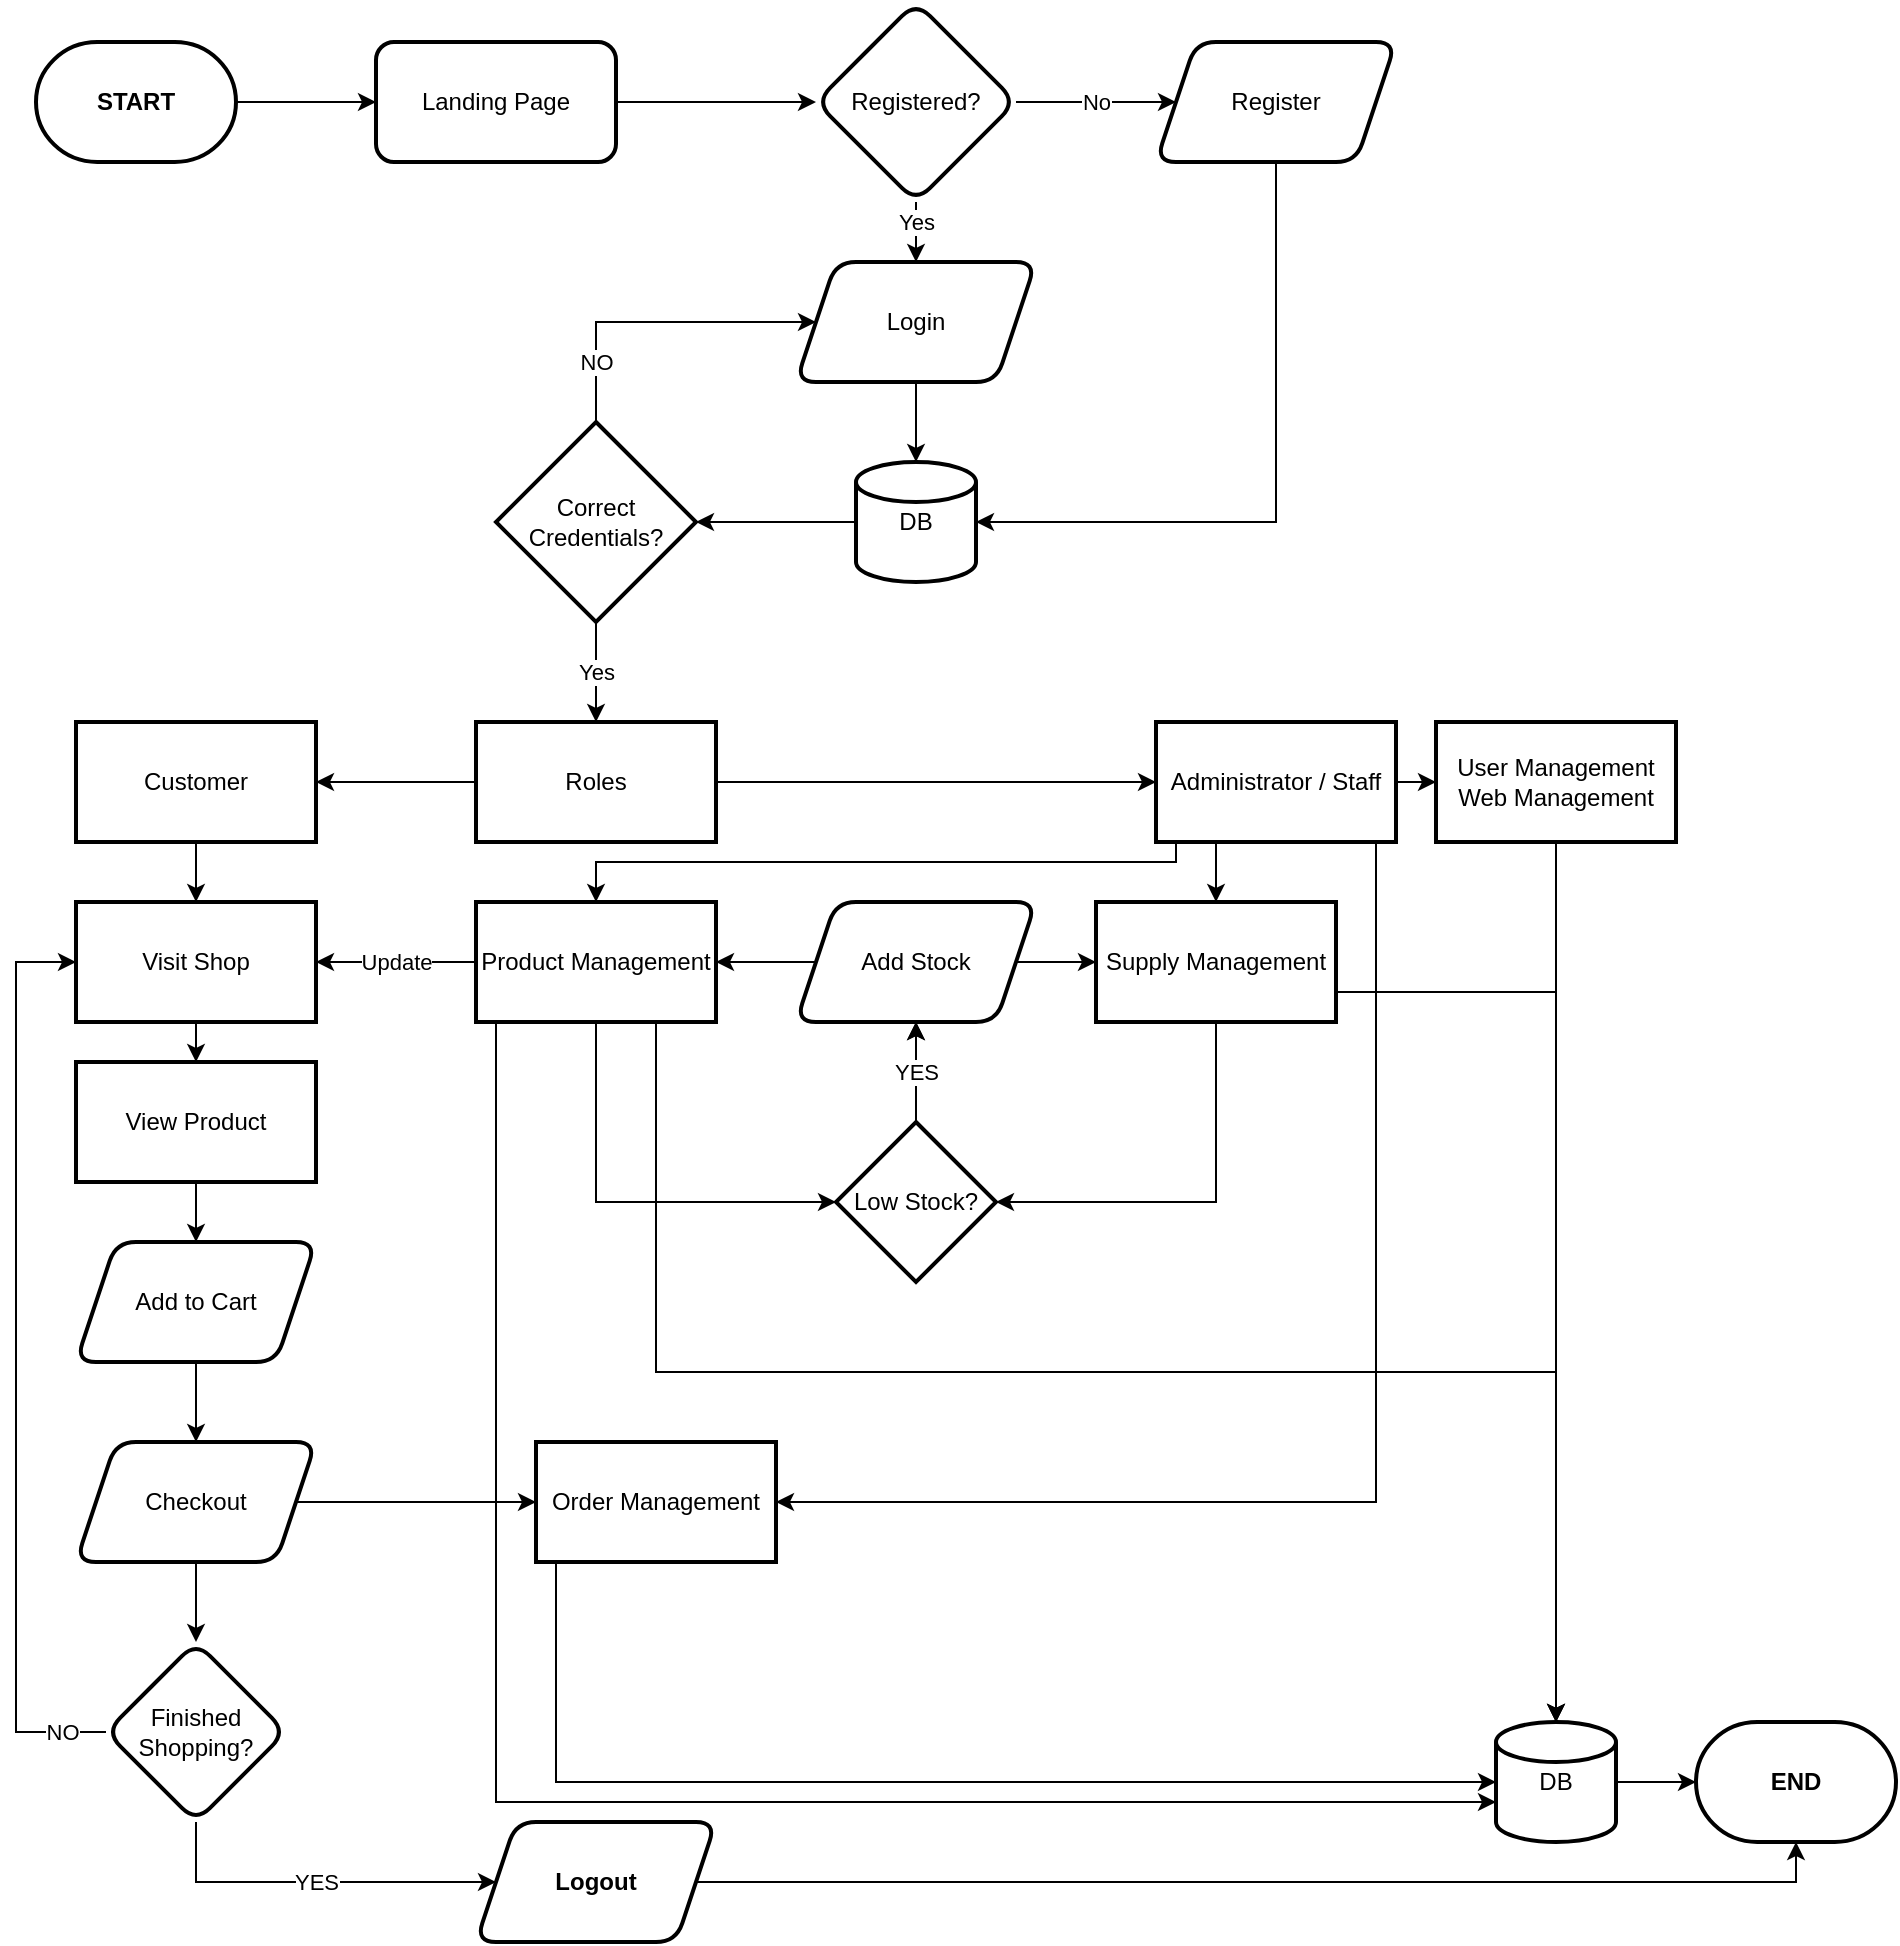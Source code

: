 <mxfile version="27.0.9">
  <diagram id="kgpKYQtTHZ0yAKxKKP6v" name="Page-1">
    <mxGraphModel dx="1629" dy="889" grid="1" gridSize="10" guides="1" tooltips="1" connect="1" arrows="1" fold="1" page="1" pageScale="1" pageWidth="500" pageHeight="500" math="0" shadow="0">
      <root>
        <mxCell id="0" />
        <mxCell id="1" parent="0" />
        <mxCell id="bKvTzlDGwV6P-3HPRqgF-17" value="" style="edgeStyle=orthogonalEdgeStyle;rounded=0;orthogonalLoop=1;jettySize=auto;html=1;" edge="1" parent="1" source="bKvTzlDGwV6P-3HPRqgF-15" target="bKvTzlDGwV6P-3HPRqgF-16">
          <mxGeometry relative="1" as="geometry" />
        </mxCell>
        <mxCell id="bKvTzlDGwV6P-3HPRqgF-15" value="START" style="strokeWidth=2;html=1;shape=mxgraph.flowchart.terminator;whiteSpace=wrap;fontStyle=1" vertex="1" parent="1">
          <mxGeometry x="50" y="40" width="100" height="60" as="geometry" />
        </mxCell>
        <mxCell id="bKvTzlDGwV6P-3HPRqgF-19" value="" style="edgeStyle=orthogonalEdgeStyle;rounded=0;orthogonalLoop=1;jettySize=auto;html=1;" edge="1" parent="1" source="bKvTzlDGwV6P-3HPRqgF-16" target="bKvTzlDGwV6P-3HPRqgF-18">
          <mxGeometry relative="1" as="geometry" />
        </mxCell>
        <mxCell id="bKvTzlDGwV6P-3HPRqgF-16" value="Landing Page" style="rounded=1;whiteSpace=wrap;html=1;strokeWidth=2;fontStyle=0" vertex="1" parent="1">
          <mxGeometry x="220" y="40" width="120" height="60" as="geometry" />
        </mxCell>
        <mxCell id="bKvTzlDGwV6P-3HPRqgF-22" value="No" style="edgeStyle=orthogonalEdgeStyle;rounded=0;orthogonalLoop=1;jettySize=auto;html=1;" edge="1" parent="1" source="bKvTzlDGwV6P-3HPRqgF-18" target="bKvTzlDGwV6P-3HPRqgF-21">
          <mxGeometry relative="1" as="geometry" />
        </mxCell>
        <mxCell id="bKvTzlDGwV6P-3HPRqgF-66" value="Yes" style="edgeStyle=orthogonalEdgeStyle;rounded=0;orthogonalLoop=1;jettySize=auto;html=1;" edge="1" parent="1" source="bKvTzlDGwV6P-3HPRqgF-18" target="bKvTzlDGwV6P-3HPRqgF-62">
          <mxGeometry x="0.2" relative="1" as="geometry">
            <mxPoint as="offset" />
          </mxGeometry>
        </mxCell>
        <mxCell id="bKvTzlDGwV6P-3HPRqgF-18" value="Registered?" style="rhombus;whiteSpace=wrap;html=1;rounded=1;strokeWidth=2;fontStyle=0;" vertex="1" parent="1">
          <mxGeometry x="440" y="20" width="100" height="100" as="geometry" />
        </mxCell>
        <mxCell id="bKvTzlDGwV6P-3HPRqgF-23" style="edgeStyle=orthogonalEdgeStyle;rounded=0;orthogonalLoop=1;jettySize=auto;html=1;" edge="1" parent="1" source="bKvTzlDGwV6P-3HPRqgF-21" target="bKvTzlDGwV6P-3HPRqgF-24">
          <mxGeometry relative="1" as="geometry">
            <mxPoint x="670" y="200" as="targetPoint" />
            <Array as="points">
              <mxPoint x="670" y="280" />
            </Array>
          </mxGeometry>
        </mxCell>
        <mxCell id="bKvTzlDGwV6P-3HPRqgF-21" value="Register" style="shape=parallelogram;perimeter=parallelogramPerimeter;whiteSpace=wrap;html=1;fixedSize=1;rounded=1;strokeWidth=2;fontStyle=0;" vertex="1" parent="1">
          <mxGeometry x="610" y="40" width="120" height="60" as="geometry" />
        </mxCell>
        <mxCell id="bKvTzlDGwV6P-3HPRqgF-31" value="" style="edgeStyle=orthogonalEdgeStyle;rounded=0;orthogonalLoop=1;jettySize=auto;html=1;" edge="1" parent="1" source="bKvTzlDGwV6P-3HPRqgF-24" target="bKvTzlDGwV6P-3HPRqgF-30">
          <mxGeometry relative="1" as="geometry" />
        </mxCell>
        <mxCell id="bKvTzlDGwV6P-3HPRqgF-24" value="DB" style="strokeWidth=2;html=1;shape=mxgraph.flowchart.database;whiteSpace=wrap;" vertex="1" parent="1">
          <mxGeometry x="460" y="250" width="60" height="60" as="geometry" />
        </mxCell>
        <mxCell id="bKvTzlDGwV6P-3HPRqgF-48" value="Yes" style="edgeStyle=orthogonalEdgeStyle;rounded=0;orthogonalLoop=1;jettySize=auto;html=1;" edge="1" parent="1" source="bKvTzlDGwV6P-3HPRqgF-30" target="bKvTzlDGwV6P-3HPRqgF-47">
          <mxGeometry relative="1" as="geometry" />
        </mxCell>
        <mxCell id="bKvTzlDGwV6P-3HPRqgF-67" value="NO" style="edgeStyle=orthogonalEdgeStyle;rounded=0;orthogonalLoop=1;jettySize=auto;html=1;entryX=0;entryY=0.5;entryDx=0;entryDy=0;" edge="1" parent="1" source="bKvTzlDGwV6P-3HPRqgF-30" target="bKvTzlDGwV6P-3HPRqgF-62">
          <mxGeometry x="-0.625" relative="1" as="geometry">
            <Array as="points">
              <mxPoint x="330" y="180" />
            </Array>
            <mxPoint as="offset" />
          </mxGeometry>
        </mxCell>
        <mxCell id="bKvTzlDGwV6P-3HPRqgF-30" value="Correct Credentials?" style="rhombus;whiteSpace=wrap;html=1;strokeWidth=2;" vertex="1" parent="1">
          <mxGeometry x="280" y="230" width="100" height="100" as="geometry" />
        </mxCell>
        <mxCell id="bKvTzlDGwV6P-3HPRqgF-50" value="" style="edgeStyle=orthogonalEdgeStyle;rounded=0;orthogonalLoop=1;jettySize=auto;html=1;" edge="1" parent="1" source="bKvTzlDGwV6P-3HPRqgF-47" target="bKvTzlDGwV6P-3HPRqgF-49">
          <mxGeometry relative="1" as="geometry" />
        </mxCell>
        <mxCell id="bKvTzlDGwV6P-3HPRqgF-52" value="" style="edgeStyle=orthogonalEdgeStyle;rounded=0;orthogonalLoop=1;jettySize=auto;html=1;" edge="1" parent="1" source="bKvTzlDGwV6P-3HPRqgF-47" target="bKvTzlDGwV6P-3HPRqgF-51">
          <mxGeometry relative="1" as="geometry" />
        </mxCell>
        <mxCell id="bKvTzlDGwV6P-3HPRqgF-47" value="Roles" style="whiteSpace=wrap;html=1;strokeWidth=2;" vertex="1" parent="1">
          <mxGeometry x="270" y="380" width="120" height="60" as="geometry" />
        </mxCell>
        <mxCell id="bKvTzlDGwV6P-3HPRqgF-74" style="edgeStyle=orthogonalEdgeStyle;rounded=0;orthogonalLoop=1;jettySize=auto;html=1;entryX=1;entryY=0.5;entryDx=0;entryDy=0;" edge="1" parent="1" source="bKvTzlDGwV6P-3HPRqgF-49" target="bKvTzlDGwV6P-3HPRqgF-55">
          <mxGeometry relative="1" as="geometry">
            <Array as="points">
              <mxPoint x="720" y="770" />
            </Array>
          </mxGeometry>
        </mxCell>
        <mxCell id="bKvTzlDGwV6P-3HPRqgF-77" value="" style="edgeStyle=orthogonalEdgeStyle;rounded=0;orthogonalLoop=1;jettySize=auto;html=1;" edge="1" parent="1" source="bKvTzlDGwV6P-3HPRqgF-49" target="bKvTzlDGwV6P-3HPRqgF-76">
          <mxGeometry relative="1" as="geometry">
            <Array as="points">
              <mxPoint x="620" y="450" />
              <mxPoint x="330" y="450" />
            </Array>
          </mxGeometry>
        </mxCell>
        <mxCell id="bKvTzlDGwV6P-3HPRqgF-94" style="edgeStyle=orthogonalEdgeStyle;rounded=0;orthogonalLoop=1;jettySize=auto;html=1;exitX=0.25;exitY=1;exitDx=0;exitDy=0;entryX=0.5;entryY=0;entryDx=0;entryDy=0;" edge="1" parent="1" source="bKvTzlDGwV6P-3HPRqgF-49" target="bKvTzlDGwV6P-3HPRqgF-91">
          <mxGeometry relative="1" as="geometry" />
        </mxCell>
        <mxCell id="bKvTzlDGwV6P-3HPRqgF-107" value="" style="edgeStyle=orthogonalEdgeStyle;rounded=0;orthogonalLoop=1;jettySize=auto;html=1;" edge="1" parent="1" source="bKvTzlDGwV6P-3HPRqgF-49" target="bKvTzlDGwV6P-3HPRqgF-106">
          <mxGeometry relative="1" as="geometry" />
        </mxCell>
        <mxCell id="bKvTzlDGwV6P-3HPRqgF-49" value="Administrator / Staff" style="whiteSpace=wrap;html=1;strokeWidth=2;" vertex="1" parent="1">
          <mxGeometry x="610" y="380" width="120" height="60" as="geometry" />
        </mxCell>
        <mxCell id="bKvTzlDGwV6P-3HPRqgF-54" value="" style="edgeStyle=orthogonalEdgeStyle;rounded=0;orthogonalLoop=1;jettySize=auto;html=1;" edge="1" parent="1" source="bKvTzlDGwV6P-3HPRqgF-51" target="bKvTzlDGwV6P-3HPRqgF-53">
          <mxGeometry relative="1" as="geometry" />
        </mxCell>
        <mxCell id="bKvTzlDGwV6P-3HPRqgF-51" value="Customer" style="whiteSpace=wrap;html=1;strokeWidth=2;" vertex="1" parent="1">
          <mxGeometry x="70" y="380" width="120" height="60" as="geometry" />
        </mxCell>
        <mxCell id="bKvTzlDGwV6P-3HPRqgF-58" value="" style="edgeStyle=orthogonalEdgeStyle;rounded=0;orthogonalLoop=1;jettySize=auto;html=1;" edge="1" parent="1" source="bKvTzlDGwV6P-3HPRqgF-53" target="bKvTzlDGwV6P-3HPRqgF-57">
          <mxGeometry relative="1" as="geometry" />
        </mxCell>
        <mxCell id="bKvTzlDGwV6P-3HPRqgF-53" value="Visit Shop" style="whiteSpace=wrap;html=1;strokeWidth=2;" vertex="1" parent="1">
          <mxGeometry x="70" y="470" width="120" height="60" as="geometry" />
        </mxCell>
        <mxCell id="bKvTzlDGwV6P-3HPRqgF-55" value="Order Management" style="whiteSpace=wrap;html=1;strokeWidth=2;" vertex="1" parent="1">
          <mxGeometry x="300" y="740" width="120" height="60" as="geometry" />
        </mxCell>
        <mxCell id="bKvTzlDGwV6P-3HPRqgF-70" value="" style="edgeStyle=orthogonalEdgeStyle;rounded=0;orthogonalLoop=1;jettySize=auto;html=1;" edge="1" parent="1" source="bKvTzlDGwV6P-3HPRqgF-57" target="bKvTzlDGwV6P-3HPRqgF-69">
          <mxGeometry relative="1" as="geometry" />
        </mxCell>
        <mxCell id="bKvTzlDGwV6P-3HPRqgF-57" value="View Product" style="whiteSpace=wrap;html=1;strokeWidth=2;" vertex="1" parent="1">
          <mxGeometry x="70" y="550" width="120" height="60" as="geometry" />
        </mxCell>
        <mxCell id="bKvTzlDGwV6P-3HPRqgF-65" value="" style="edgeStyle=orthogonalEdgeStyle;rounded=0;orthogonalLoop=1;jettySize=auto;html=1;" edge="1" parent="1" source="bKvTzlDGwV6P-3HPRqgF-62" target="bKvTzlDGwV6P-3HPRqgF-24">
          <mxGeometry relative="1" as="geometry" />
        </mxCell>
        <mxCell id="bKvTzlDGwV6P-3HPRqgF-62" value="Login" style="shape=parallelogram;perimeter=parallelogramPerimeter;whiteSpace=wrap;html=1;fixedSize=1;rounded=1;strokeWidth=2;fontStyle=0;" vertex="1" parent="1">
          <mxGeometry x="430" y="150" width="120" height="60" as="geometry" />
        </mxCell>
        <mxCell id="bKvTzlDGwV6P-3HPRqgF-72" value="" style="edgeStyle=orthogonalEdgeStyle;rounded=0;orthogonalLoop=1;jettySize=auto;html=1;" edge="1" parent="1" source="bKvTzlDGwV6P-3HPRqgF-69" target="bKvTzlDGwV6P-3HPRqgF-71">
          <mxGeometry relative="1" as="geometry" />
        </mxCell>
        <mxCell id="bKvTzlDGwV6P-3HPRqgF-69" value="Add to Cart" style="shape=parallelogram;perimeter=parallelogramPerimeter;whiteSpace=wrap;html=1;fixedSize=1;strokeWidth=2;rounded=1;" vertex="1" parent="1">
          <mxGeometry x="70" y="640" width="120" height="60" as="geometry" />
        </mxCell>
        <mxCell id="bKvTzlDGwV6P-3HPRqgF-73" style="edgeStyle=orthogonalEdgeStyle;rounded=0;orthogonalLoop=1;jettySize=auto;html=1;entryX=0;entryY=0.5;entryDx=0;entryDy=0;" edge="1" parent="1" source="bKvTzlDGwV6P-3HPRqgF-71" target="bKvTzlDGwV6P-3HPRqgF-55">
          <mxGeometry relative="1" as="geometry" />
        </mxCell>
        <mxCell id="bKvTzlDGwV6P-3HPRqgF-111" value="" style="edgeStyle=orthogonalEdgeStyle;rounded=0;orthogonalLoop=1;jettySize=auto;html=1;" edge="1" parent="1" source="bKvTzlDGwV6P-3HPRqgF-71" target="bKvTzlDGwV6P-3HPRqgF-110">
          <mxGeometry relative="1" as="geometry" />
        </mxCell>
        <mxCell id="bKvTzlDGwV6P-3HPRqgF-71" value="Checkout" style="shape=parallelogram;perimeter=parallelogramPerimeter;whiteSpace=wrap;html=1;fixedSize=1;strokeWidth=2;rounded=1;" vertex="1" parent="1">
          <mxGeometry x="70" y="740" width="120" height="60" as="geometry" />
        </mxCell>
        <mxCell id="bKvTzlDGwV6P-3HPRqgF-78" value="Update" style="edgeStyle=orthogonalEdgeStyle;rounded=0;orthogonalLoop=1;jettySize=auto;html=1;entryX=1;entryY=0.5;entryDx=0;entryDy=0;" edge="1" parent="1" source="bKvTzlDGwV6P-3HPRqgF-76" target="bKvTzlDGwV6P-3HPRqgF-53">
          <mxGeometry relative="1" as="geometry" />
        </mxCell>
        <mxCell id="bKvTzlDGwV6P-3HPRqgF-76" value="Product Management" style="whiteSpace=wrap;html=1;strokeWidth=2;" vertex="1" parent="1">
          <mxGeometry x="270" y="470" width="120" height="60" as="geometry" />
        </mxCell>
        <mxCell id="bKvTzlDGwV6P-3HPRqgF-81" value="" style="edgeStyle=orthogonalEdgeStyle;rounded=0;orthogonalLoop=1;jettySize=auto;html=1;" edge="1" parent="1" source="bKvTzlDGwV6P-3HPRqgF-79" target="bKvTzlDGwV6P-3HPRqgF-80">
          <mxGeometry relative="1" as="geometry" />
        </mxCell>
        <mxCell id="bKvTzlDGwV6P-3HPRqgF-79" value="DB" style="strokeWidth=2;html=1;shape=mxgraph.flowchart.database;whiteSpace=wrap;" vertex="1" parent="1">
          <mxGeometry x="780" y="880" width="60" height="60" as="geometry" />
        </mxCell>
        <mxCell id="bKvTzlDGwV6P-3HPRqgF-80" value="END" style="strokeWidth=2;html=1;shape=mxgraph.flowchart.terminator;whiteSpace=wrap;fontStyle=1" vertex="1" parent="1">
          <mxGeometry x="880" y="880" width="100" height="60" as="geometry" />
        </mxCell>
        <mxCell id="bKvTzlDGwV6P-3HPRqgF-83" style="edgeStyle=orthogonalEdgeStyle;rounded=0;orthogonalLoop=1;jettySize=auto;html=1;" edge="1" parent="1" source="bKvTzlDGwV6P-3HPRqgF-76">
          <mxGeometry relative="1" as="geometry">
            <mxPoint x="780" y="920" as="targetPoint" />
            <Array as="points">
              <mxPoint x="280" y="920" />
            </Array>
          </mxGeometry>
        </mxCell>
        <mxCell id="bKvTzlDGwV6P-3HPRqgF-88" value="" style="edgeStyle=orthogonalEdgeStyle;rounded=0;orthogonalLoop=1;jettySize=auto;html=1;" edge="1" parent="1" source="bKvTzlDGwV6P-3HPRqgF-84" target="bKvTzlDGwV6P-3HPRqgF-87">
          <mxGeometry relative="1" as="geometry" />
        </mxCell>
        <mxCell id="bKvTzlDGwV6P-3HPRqgF-89" value="YES" style="edgeStyle=orthogonalEdgeStyle;rounded=0;orthogonalLoop=1;jettySize=auto;html=1;" edge="1" parent="1" source="bKvTzlDGwV6P-3HPRqgF-84" target="bKvTzlDGwV6P-3HPRqgF-87">
          <mxGeometry relative="1" as="geometry" />
        </mxCell>
        <mxCell id="bKvTzlDGwV6P-3HPRqgF-84" value="Low Stock?" style="rhombus;whiteSpace=wrap;html=1;strokeWidth=2;" vertex="1" parent="1">
          <mxGeometry x="450" y="580" width="80" height="80" as="geometry" />
        </mxCell>
        <mxCell id="bKvTzlDGwV6P-3HPRqgF-90" style="edgeStyle=orthogonalEdgeStyle;rounded=0;orthogonalLoop=1;jettySize=auto;html=1;entryX=1;entryY=0.5;entryDx=0;entryDy=0;exitX=0;exitY=0.5;exitDx=0;exitDy=0;" edge="1" parent="1" source="bKvTzlDGwV6P-3HPRqgF-87" target="bKvTzlDGwV6P-3HPRqgF-76">
          <mxGeometry relative="1" as="geometry">
            <Array as="points">
              <mxPoint x="420" y="500" />
              <mxPoint x="420" y="500" />
            </Array>
          </mxGeometry>
        </mxCell>
        <mxCell id="bKvTzlDGwV6P-3HPRqgF-87" value="Add Stock" style="shape=parallelogram;perimeter=parallelogramPerimeter;whiteSpace=wrap;html=1;fixedSize=1;strokeWidth=2;rounded=1;" vertex="1" parent="1">
          <mxGeometry x="430" y="470" width="120" height="60" as="geometry" />
        </mxCell>
        <mxCell id="bKvTzlDGwV6P-3HPRqgF-99" style="edgeStyle=orthogonalEdgeStyle;rounded=0;orthogonalLoop=1;jettySize=auto;html=1;entryX=1;entryY=0.5;entryDx=0;entryDy=0;" edge="1" parent="1" source="bKvTzlDGwV6P-3HPRqgF-91" target="bKvTzlDGwV6P-3HPRqgF-84">
          <mxGeometry relative="1" as="geometry">
            <Array as="points">
              <mxPoint x="640" y="620" />
            </Array>
          </mxGeometry>
        </mxCell>
        <mxCell id="bKvTzlDGwV6P-3HPRqgF-91" value="Supply Management" style="whiteSpace=wrap;html=1;strokeWidth=2;" vertex="1" parent="1">
          <mxGeometry x="580" y="470" width="120" height="60" as="geometry" />
        </mxCell>
        <mxCell id="bKvTzlDGwV6P-3HPRqgF-98" style="edgeStyle=orthogonalEdgeStyle;rounded=0;orthogonalLoop=1;jettySize=auto;html=1;entryX=0;entryY=0.5;entryDx=0;entryDy=0;" edge="1" parent="1" source="bKvTzlDGwV6P-3HPRqgF-87" target="bKvTzlDGwV6P-3HPRqgF-91">
          <mxGeometry relative="1" as="geometry" />
        </mxCell>
        <mxCell id="bKvTzlDGwV6P-3HPRqgF-100" style="edgeStyle=orthogonalEdgeStyle;rounded=0;orthogonalLoop=1;jettySize=auto;html=1;entryX=0;entryY=0.5;entryDx=0;entryDy=0;" edge="1" parent="1" source="bKvTzlDGwV6P-3HPRqgF-76" target="bKvTzlDGwV6P-3HPRqgF-84">
          <mxGeometry relative="1" as="geometry">
            <mxPoint x="450" y="626" as="targetPoint" />
            <Array as="points">
              <mxPoint x="330" y="620" />
            </Array>
          </mxGeometry>
        </mxCell>
        <mxCell id="bKvTzlDGwV6P-3HPRqgF-102" style="edgeStyle=orthogonalEdgeStyle;rounded=0;orthogonalLoop=1;jettySize=auto;html=1;exitX=0.25;exitY=1;exitDx=0;exitDy=0;entryX=0;entryY=0.5;entryDx=0;entryDy=0;entryPerimeter=0;" edge="1" parent="1" source="bKvTzlDGwV6P-3HPRqgF-55" target="bKvTzlDGwV6P-3HPRqgF-79">
          <mxGeometry relative="1" as="geometry">
            <Array as="points">
              <mxPoint x="310" y="800" />
              <mxPoint x="310" y="910" />
            </Array>
          </mxGeometry>
        </mxCell>
        <mxCell id="bKvTzlDGwV6P-3HPRqgF-103" style="edgeStyle=orthogonalEdgeStyle;rounded=0;orthogonalLoop=1;jettySize=auto;html=1;exitX=0.75;exitY=1;exitDx=0;exitDy=0;entryX=0.5;entryY=0;entryDx=0;entryDy=0;entryPerimeter=0;" edge="1" parent="1" source="bKvTzlDGwV6P-3HPRqgF-76" target="bKvTzlDGwV6P-3HPRqgF-79">
          <mxGeometry relative="1" as="geometry" />
        </mxCell>
        <mxCell id="bKvTzlDGwV6P-3HPRqgF-104" style="edgeStyle=orthogonalEdgeStyle;rounded=0;orthogonalLoop=1;jettySize=auto;html=1;exitX=1;exitY=0.75;exitDx=0;exitDy=0;entryX=0.5;entryY=0;entryDx=0;entryDy=0;entryPerimeter=0;" edge="1" parent="1" source="bKvTzlDGwV6P-3HPRqgF-91" target="bKvTzlDGwV6P-3HPRqgF-79">
          <mxGeometry relative="1" as="geometry" />
        </mxCell>
        <mxCell id="bKvTzlDGwV6P-3HPRqgF-108" style="edgeStyle=orthogonalEdgeStyle;rounded=0;orthogonalLoop=1;jettySize=auto;html=1;" edge="1" parent="1" source="bKvTzlDGwV6P-3HPRqgF-106">
          <mxGeometry relative="1" as="geometry">
            <mxPoint x="810" y="880" as="targetPoint" />
          </mxGeometry>
        </mxCell>
        <mxCell id="bKvTzlDGwV6P-3HPRqgF-106" value="User Management Web Management" style="whiteSpace=wrap;html=1;strokeWidth=2;" vertex="1" parent="1">
          <mxGeometry x="750" y="380" width="120" height="60" as="geometry" />
        </mxCell>
        <mxCell id="bKvTzlDGwV6P-3HPRqgF-113" value="YES" style="edgeStyle=orthogonalEdgeStyle;rounded=0;orthogonalLoop=1;jettySize=auto;html=1;" edge="1" parent="1" source="bKvTzlDGwV6P-3HPRqgF-110" target="bKvTzlDGwV6P-3HPRqgF-112">
          <mxGeometry relative="1" as="geometry">
            <Array as="points">
              <mxPoint x="130" y="960" />
            </Array>
          </mxGeometry>
        </mxCell>
        <mxCell id="bKvTzlDGwV6P-3HPRqgF-115" value="NO" style="edgeStyle=orthogonalEdgeStyle;rounded=0;orthogonalLoop=1;jettySize=auto;html=1;entryX=0;entryY=0.5;entryDx=0;entryDy=0;exitX=0;exitY=0.5;exitDx=0;exitDy=0;" edge="1" parent="1" source="bKvTzlDGwV6P-3HPRqgF-110" target="bKvTzlDGwV6P-3HPRqgF-53">
          <mxGeometry x="-0.905" relative="1" as="geometry">
            <Array as="points">
              <mxPoint x="40" y="885" />
              <mxPoint x="40" y="500" />
            </Array>
            <mxPoint as="offset" />
          </mxGeometry>
        </mxCell>
        <mxCell id="bKvTzlDGwV6P-3HPRqgF-110" value="Finished Shopping?" style="rhombus;whiteSpace=wrap;html=1;strokeWidth=2;rounded=1;" vertex="1" parent="1">
          <mxGeometry x="85" y="840" width="90" height="90" as="geometry" />
        </mxCell>
        <mxCell id="bKvTzlDGwV6P-3HPRqgF-112" value="Logout" style="shape=parallelogram;perimeter=parallelogramPerimeter;whiteSpace=wrap;html=1;fixedSize=1;strokeWidth=2;rounded=1;fontStyle=1" vertex="1" parent="1">
          <mxGeometry x="270" y="930" width="120" height="60" as="geometry" />
        </mxCell>
        <mxCell id="bKvTzlDGwV6P-3HPRqgF-114" style="edgeStyle=orthogonalEdgeStyle;rounded=0;orthogonalLoop=1;jettySize=auto;html=1;entryX=0.5;entryY=1;entryDx=0;entryDy=0;entryPerimeter=0;" edge="1" parent="1" source="bKvTzlDGwV6P-3HPRqgF-112" target="bKvTzlDGwV6P-3HPRqgF-80">
          <mxGeometry relative="1" as="geometry" />
        </mxCell>
      </root>
    </mxGraphModel>
  </diagram>
</mxfile>
